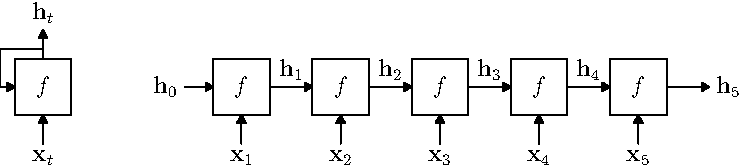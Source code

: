 unitsize(1cm);

real w = 1;
real h = 1;
real a = 0.5;

void drawCell(pair o=(0,0), string t="t", bool recur=false, bool last=false) {

    path p = shift(o) * box((0,0), (w,h));
    draw(p);

    label("$f$", shift(o) * (w/2, h/2));

    // input
    path i = (w/2, -a) -- (w/2, 0);
    i = shift(o) * i;
    draw(i, arrow=ArcArrow(), L=Label("$\mathbf{x}_" + t +"$", position=BeginPoint));

    string hLabel = "$\mathbf{h}_" + t +"$";
    if (recur) {
        // recurrent connection
        path r = (w/2, h + a/3) -- (-w/4, h + a/3) -- (-w/4, h/2) -- (0, h/2);
        r = shift(o) * r;
        draw(r, arrow=ArcArrow());
        // output
        path u = (w/2, h) -- (w/2 , h + a);
        u = shift(o) * u;
        draw(u, arrow=ArcArrow(), L=Label(hLabel, position=EndPoint));
    } else {
        path r = (w, h/2) -- (w+1.5*a, h/2);
        r = shift(o) * r;
        Label l;
        if (last)
            l = Label(hLabel, position=EndPoint);
        else
            l = Label(hLabel, position=MidPoint, align=N);

        draw(r, arrow=ArcArrow(), L=l);
    }
}

void drawUnrolledCells(int n) {

    pair start = (3.5*w, 0);
    pair disp = (0.5, 0);

    path r = (-a, h/2) -- (0, h/2);
    r = shift(start) * r;
    draw(r, arrow=ArcArrow(), L=Label("$\mathbf{h}_0$", position=BeginPoint));

    for (int i = 1; i <= n; ++i)
    {
        drawCell(o=start, t=(string)i, last=i==n);
        start += (w+1.5*a, 0);
    }

}

drawCell(recur=true);

drawUnrolledCells(5);


